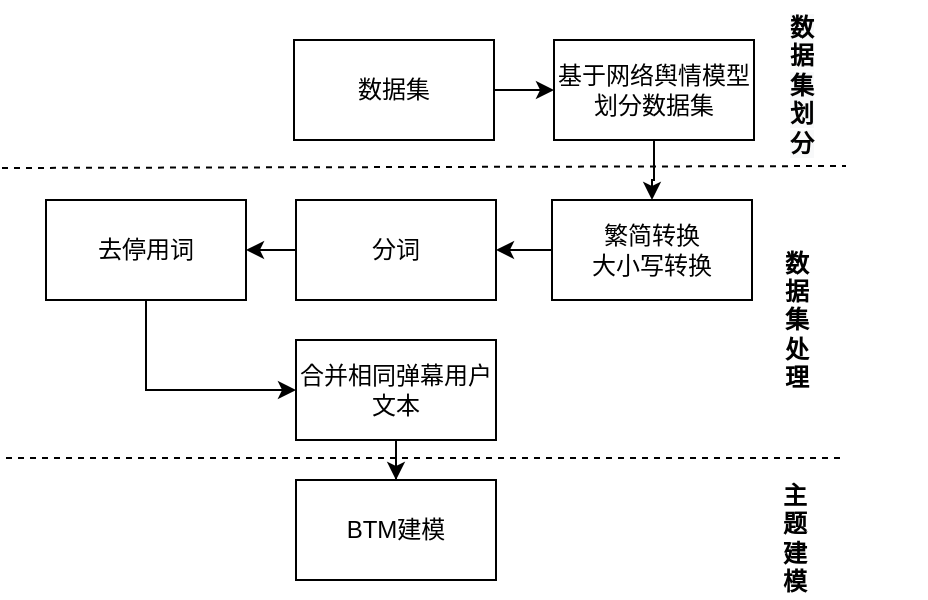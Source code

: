 <mxfile version="14.6.13" type="device"><diagram id="pp0Blr7p54rIGD6s9tLV" name="第 1 页"><mxGraphModel dx="768" dy="482" grid="1" gridSize="10" guides="1" tooltips="1" connect="1" arrows="1" fold="1" page="1" pageScale="1" pageWidth="827" pageHeight="1169" math="0" shadow="0"><root><mxCell id="0"/><mxCell id="1" parent="0"/><mxCell id="NtiJ7KrV1cZHCUOQc5CZ-13" value="" style="edgeStyle=orthogonalEdgeStyle;rounded=0;orthogonalLoop=1;jettySize=auto;html=1;entryX=0;entryY=0.5;entryDx=0;entryDy=0;" parent="1" source="NtiJ7KrV1cZHCUOQc5CZ-8" target="r5HKkU97S731PS4HyEQA-4" edge="1"><mxGeometry relative="1" as="geometry"><mxPoint x="110" y="250" as="targetPoint"/></mxGeometry></mxCell><mxCell id="NtiJ7KrV1cZHCUOQc5CZ-8" value="数据集" style="rounded=0;whiteSpace=wrap;html=1;" parent="1" vertex="1"><mxGeometry x="234" y="240" width="100" height="50" as="geometry"/></mxCell><mxCell id="U_Zetuo8RzLLDUf9j4X1-17" value="" style="edgeStyle=orthogonalEdgeStyle;rounded=0;orthogonalLoop=1;jettySize=auto;html=1;" edge="1" parent="1" source="r5HKkU97S731PS4HyEQA-4" target="r5HKkU97S731PS4HyEQA-23"><mxGeometry relative="1" as="geometry"/></mxCell><mxCell id="r5HKkU97S731PS4HyEQA-4" value="基于网络舆情模型划分数据集" style="rounded=0;whiteSpace=wrap;html=1;" parent="1" vertex="1"><mxGeometry x="364" y="240" width="100" height="50" as="geometry"/></mxCell><mxCell id="U_Zetuo8RzLLDUf9j4X1-12" value="" style="edgeStyle=orthogonalEdgeStyle;rounded=0;orthogonalLoop=1;jettySize=auto;html=1;entryX=1;entryY=0.5;entryDx=0;entryDy=0;" edge="1" parent="1" source="r5HKkU97S731PS4HyEQA-6" target="r5HKkU97S731PS4HyEQA-7"><mxGeometry relative="1" as="geometry"><mxPoint x="215" y="345" as="targetPoint"/></mxGeometry></mxCell><mxCell id="r5HKkU97S731PS4HyEQA-6" value="分词" style="rounded=0;whiteSpace=wrap;html=1;" parent="1" vertex="1"><mxGeometry x="235" y="320" width="100" height="50" as="geometry"/></mxCell><mxCell id="U_Zetuo8RzLLDUf9j4X1-19" value="" style="edgeStyle=orthogonalEdgeStyle;rounded=0;orthogonalLoop=1;jettySize=auto;html=1;entryX=0;entryY=0.5;entryDx=0;entryDy=0;exitX=0.5;exitY=1;exitDx=0;exitDy=0;" edge="1" parent="1" source="r5HKkU97S731PS4HyEQA-7" target="U_Zetuo8RzLLDUf9j4X1-8"><mxGeometry relative="1" as="geometry"><mxPoint x="160" y="450" as="targetPoint"/></mxGeometry></mxCell><mxCell id="r5HKkU97S731PS4HyEQA-7" value="去停用词" style="rounded=0;whiteSpace=wrap;html=1;" parent="1" vertex="1"><mxGeometry x="110" y="320" width="100" height="50" as="geometry"/></mxCell><mxCell id="r5HKkU97S731PS4HyEQA-13" value="" style="endArrow=none;dashed=1;html=1;" parent="1" edge="1"><mxGeometry width="50" height="50" relative="1" as="geometry"><mxPoint x="88" y="304" as="sourcePoint"/><mxPoint x="510" y="303" as="targetPoint"/></mxGeometry></mxCell><mxCell id="r5HKkU97S731PS4HyEQA-14" value="数&lt;br&gt;据&lt;br&gt;集&lt;br&gt;处&lt;br&gt;理" style="text;html=1;align=center;verticalAlign=middle;resizable=0;points=[];autosize=1;strokeColor=none;fontStyle=1" parent="1" vertex="1"><mxGeometry x="470" y="340" width="30" height="80" as="geometry"/></mxCell><mxCell id="r5HKkU97S731PS4HyEQA-19" value="BTM建模" style="rounded=0;whiteSpace=wrap;html=1;" parent="1" vertex="1"><mxGeometry x="235" y="460" width="100" height="50" as="geometry"/></mxCell><mxCell id="r5HKkU97S731PS4HyEQA-29" value="" style="endArrow=none;dashed=1;html=1;" parent="1" edge="1"><mxGeometry width="50" height="50" relative="1" as="geometry"><mxPoint x="90" y="449" as="sourcePoint"/><mxPoint x="510" y="449" as="targetPoint"/></mxGeometry></mxCell><mxCell id="U_Zetuo8RzLLDUf9j4X1-9" value="" style="edgeStyle=orthogonalEdgeStyle;rounded=0;orthogonalLoop=1;jettySize=auto;html=1;" edge="1" parent="1" source="U_Zetuo8RzLLDUf9j4X1-8" target="r5HKkU97S731PS4HyEQA-19"><mxGeometry relative="1" as="geometry"/></mxCell><mxCell id="U_Zetuo8RzLLDUf9j4X1-8" value="合并相同弹幕用户&lt;br&gt;文本" style="rounded=0;whiteSpace=wrap;html=1;" vertex="1" parent="1"><mxGeometry x="235" y="390" width="100" height="50" as="geometry"/></mxCell><mxCell id="U_Zetuo8RzLLDUf9j4X1-13" value="" style="edgeStyle=orthogonalEdgeStyle;rounded=0;orthogonalLoop=1;jettySize=auto;html=1;" edge="1" parent="1" source="r5HKkU97S731PS4HyEQA-23" target="r5HKkU97S731PS4HyEQA-6"><mxGeometry relative="1" as="geometry"/></mxCell><mxCell id="r5HKkU97S731PS4HyEQA-23" value="繁简转换&lt;br&gt;大小写转换" style="rounded=0;whiteSpace=wrap;html=1;" parent="1" vertex="1"><mxGeometry x="363" y="320" width="100" height="50" as="geometry"/></mxCell><mxCell id="U_Zetuo8RzLLDUf9j4X1-21" value="&lt;span style=&quot;color: rgb(0 , 0 , 0) ; font-family: &amp;#34;helvetica&amp;#34; ; font-size: 12px ; font-style: normal ; letter-spacing: normal ; text-align: center ; text-indent: 0px ; text-transform: none ; word-spacing: 0px ; background-color: rgb(248 , 249 , 250) ; display: inline ; float: none&quot;&gt;数&lt;br&gt;据&lt;br&gt;集&lt;br&gt;划&lt;br&gt;分&lt;/span&gt;" style="text;whiteSpace=wrap;html=1;fontStyle=1" vertex="1" parent="1"><mxGeometry x="480" y="220" width="70" height="30" as="geometry"/></mxCell><mxCell id="U_Zetuo8RzLLDUf9j4X1-22" value="主&lt;br&gt;题&lt;br&gt;建&lt;br&gt;模" style="text;html=1;align=center;verticalAlign=middle;resizable=0;points=[];autosize=1;strokeColor=none;fontStyle=1" vertex="1" parent="1"><mxGeometry x="469" y="459" width="30" height="60" as="geometry"/></mxCell></root></mxGraphModel></diagram></mxfile>